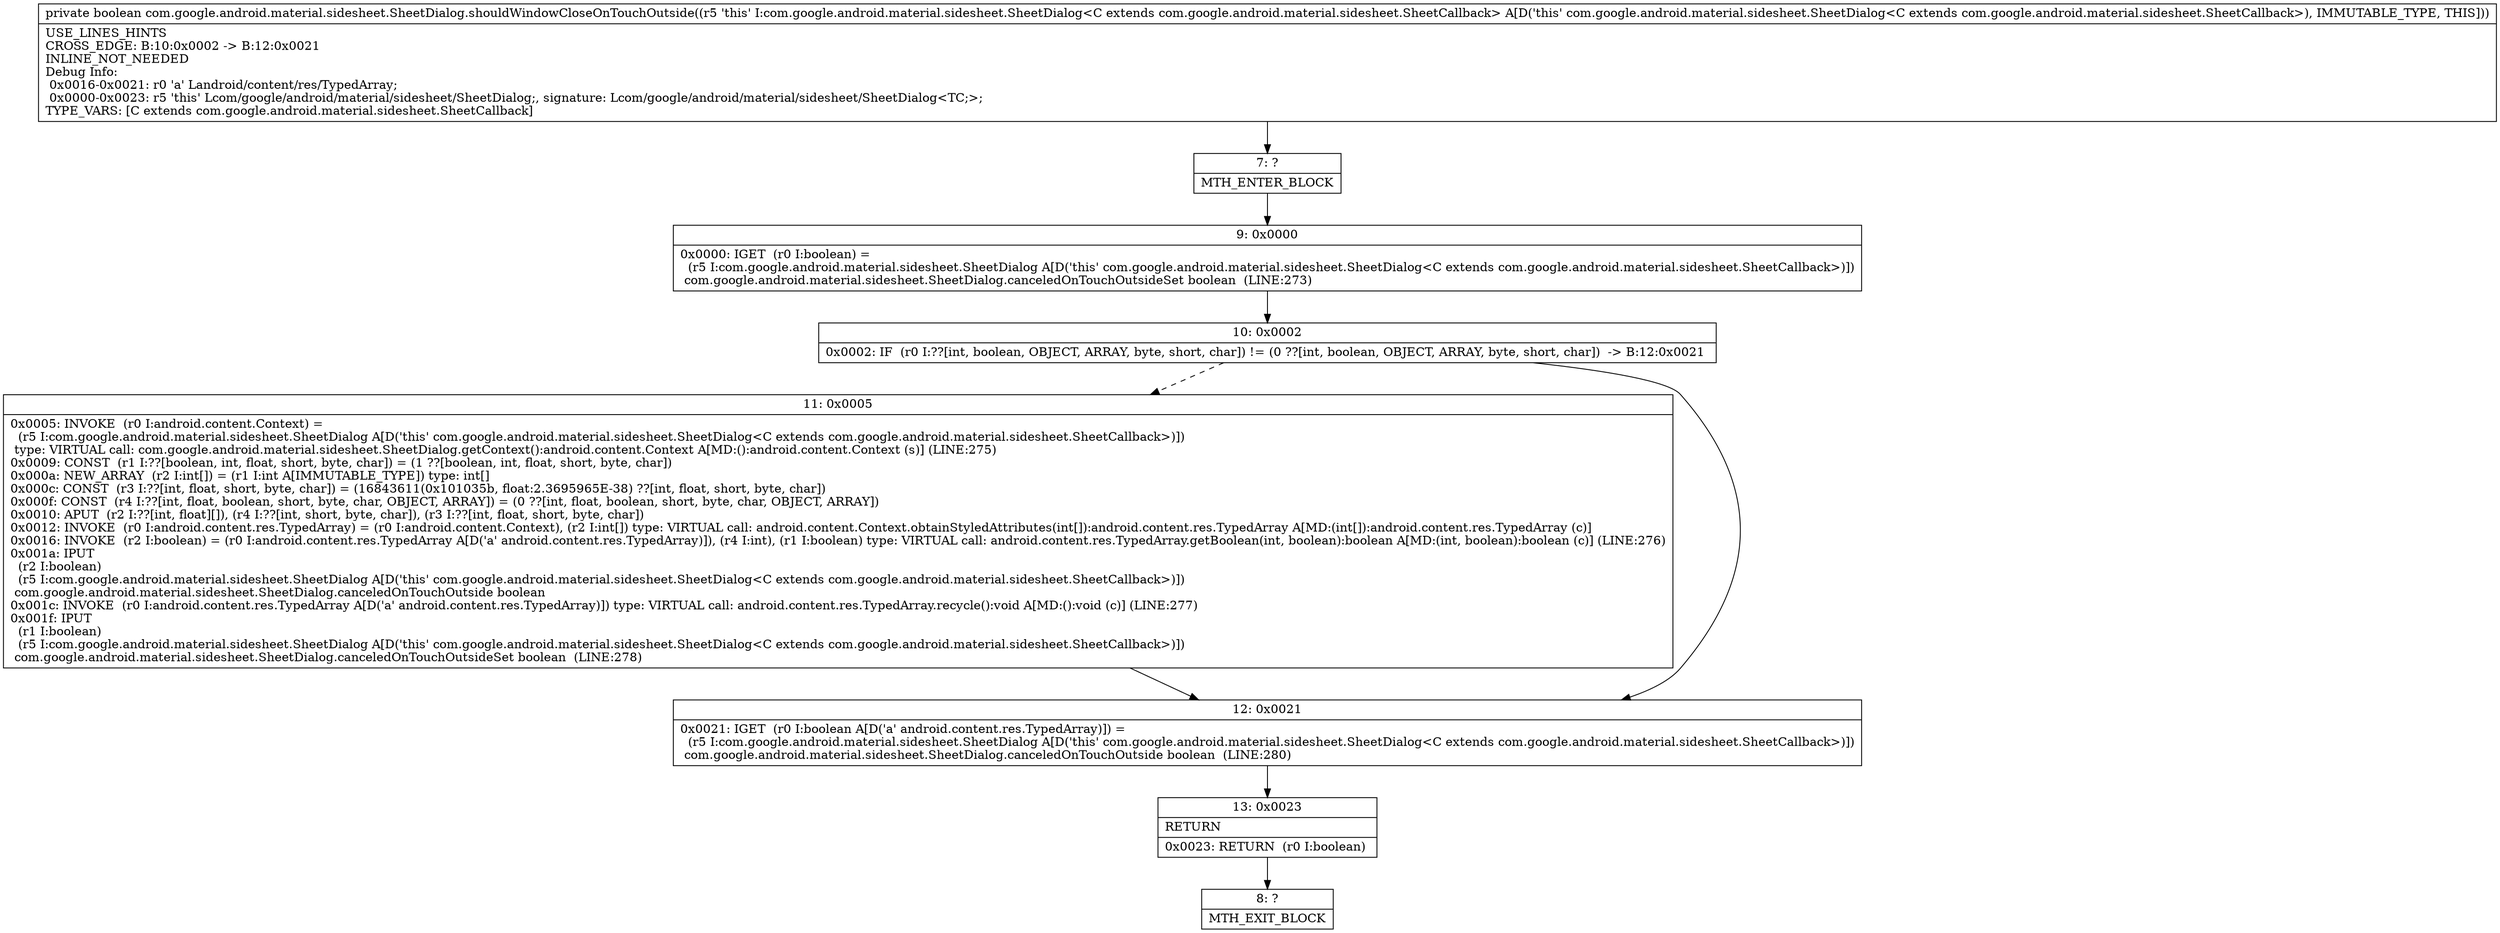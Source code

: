 digraph "CFG forcom.google.android.material.sidesheet.SheetDialog.shouldWindowCloseOnTouchOutside()Z" {
Node_7 [shape=record,label="{7\:\ ?|MTH_ENTER_BLOCK\l}"];
Node_9 [shape=record,label="{9\:\ 0x0000|0x0000: IGET  (r0 I:boolean) = \l  (r5 I:com.google.android.material.sidesheet.SheetDialog A[D('this' com.google.android.material.sidesheet.SheetDialog\<C extends com.google.android.material.sidesheet.SheetCallback\>)])\l com.google.android.material.sidesheet.SheetDialog.canceledOnTouchOutsideSet boolean  (LINE:273)\l}"];
Node_10 [shape=record,label="{10\:\ 0x0002|0x0002: IF  (r0 I:??[int, boolean, OBJECT, ARRAY, byte, short, char]) != (0 ??[int, boolean, OBJECT, ARRAY, byte, short, char])  \-\> B:12:0x0021 \l}"];
Node_11 [shape=record,label="{11\:\ 0x0005|0x0005: INVOKE  (r0 I:android.content.Context) = \l  (r5 I:com.google.android.material.sidesheet.SheetDialog A[D('this' com.google.android.material.sidesheet.SheetDialog\<C extends com.google.android.material.sidesheet.SheetCallback\>)])\l type: VIRTUAL call: com.google.android.material.sidesheet.SheetDialog.getContext():android.content.Context A[MD:():android.content.Context (s)] (LINE:275)\l0x0009: CONST  (r1 I:??[boolean, int, float, short, byte, char]) = (1 ??[boolean, int, float, short, byte, char]) \l0x000a: NEW_ARRAY  (r2 I:int[]) = (r1 I:int A[IMMUTABLE_TYPE]) type: int[] \l0x000c: CONST  (r3 I:??[int, float, short, byte, char]) = (16843611(0x101035b, float:2.3695965E\-38) ??[int, float, short, byte, char]) \l0x000f: CONST  (r4 I:??[int, float, boolean, short, byte, char, OBJECT, ARRAY]) = (0 ??[int, float, boolean, short, byte, char, OBJECT, ARRAY]) \l0x0010: APUT  (r2 I:??[int, float][]), (r4 I:??[int, short, byte, char]), (r3 I:??[int, float, short, byte, char]) \l0x0012: INVOKE  (r0 I:android.content.res.TypedArray) = (r0 I:android.content.Context), (r2 I:int[]) type: VIRTUAL call: android.content.Context.obtainStyledAttributes(int[]):android.content.res.TypedArray A[MD:(int[]):android.content.res.TypedArray (c)]\l0x0016: INVOKE  (r2 I:boolean) = (r0 I:android.content.res.TypedArray A[D('a' android.content.res.TypedArray)]), (r4 I:int), (r1 I:boolean) type: VIRTUAL call: android.content.res.TypedArray.getBoolean(int, boolean):boolean A[MD:(int, boolean):boolean (c)] (LINE:276)\l0x001a: IPUT  \l  (r2 I:boolean)\l  (r5 I:com.google.android.material.sidesheet.SheetDialog A[D('this' com.google.android.material.sidesheet.SheetDialog\<C extends com.google.android.material.sidesheet.SheetCallback\>)])\l com.google.android.material.sidesheet.SheetDialog.canceledOnTouchOutside boolean \l0x001c: INVOKE  (r0 I:android.content.res.TypedArray A[D('a' android.content.res.TypedArray)]) type: VIRTUAL call: android.content.res.TypedArray.recycle():void A[MD:():void (c)] (LINE:277)\l0x001f: IPUT  \l  (r1 I:boolean)\l  (r5 I:com.google.android.material.sidesheet.SheetDialog A[D('this' com.google.android.material.sidesheet.SheetDialog\<C extends com.google.android.material.sidesheet.SheetCallback\>)])\l com.google.android.material.sidesheet.SheetDialog.canceledOnTouchOutsideSet boolean  (LINE:278)\l}"];
Node_12 [shape=record,label="{12\:\ 0x0021|0x0021: IGET  (r0 I:boolean A[D('a' android.content.res.TypedArray)]) = \l  (r5 I:com.google.android.material.sidesheet.SheetDialog A[D('this' com.google.android.material.sidesheet.SheetDialog\<C extends com.google.android.material.sidesheet.SheetCallback\>)])\l com.google.android.material.sidesheet.SheetDialog.canceledOnTouchOutside boolean  (LINE:280)\l}"];
Node_13 [shape=record,label="{13\:\ 0x0023|RETURN\l|0x0023: RETURN  (r0 I:boolean) \l}"];
Node_8 [shape=record,label="{8\:\ ?|MTH_EXIT_BLOCK\l}"];
MethodNode[shape=record,label="{private boolean com.google.android.material.sidesheet.SheetDialog.shouldWindowCloseOnTouchOutside((r5 'this' I:com.google.android.material.sidesheet.SheetDialog\<C extends com.google.android.material.sidesheet.SheetCallback\> A[D('this' com.google.android.material.sidesheet.SheetDialog\<C extends com.google.android.material.sidesheet.SheetCallback\>), IMMUTABLE_TYPE, THIS]))  | USE_LINES_HINTS\lCROSS_EDGE: B:10:0x0002 \-\> B:12:0x0021\lINLINE_NOT_NEEDED\lDebug Info:\l  0x0016\-0x0021: r0 'a' Landroid\/content\/res\/TypedArray;\l  0x0000\-0x0023: r5 'this' Lcom\/google\/android\/material\/sidesheet\/SheetDialog;, signature: Lcom\/google\/android\/material\/sidesheet\/SheetDialog\<TC;\>;\lTYPE_VARS: [C extends com.google.android.material.sidesheet.SheetCallback]\l}"];
MethodNode -> Node_7;Node_7 -> Node_9;
Node_9 -> Node_10;
Node_10 -> Node_11[style=dashed];
Node_10 -> Node_12;
Node_11 -> Node_12;
Node_12 -> Node_13;
Node_13 -> Node_8;
}

